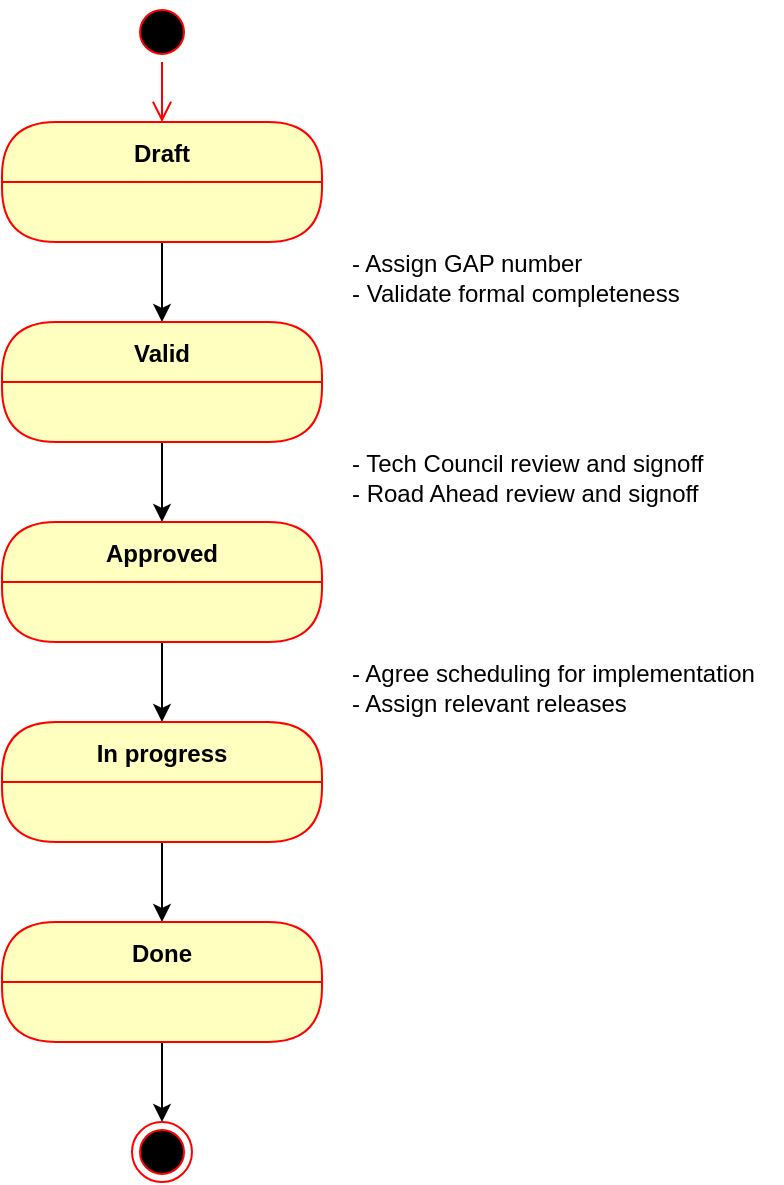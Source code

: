 <mxfile version="15.2.9" type="device"><diagram id="C5RBs43oDa-KdzZeNtuy" name="Page-1"><mxGraphModel dx="1209" dy="642" grid="1" gridSize="10" guides="1" tooltips="1" connect="1" arrows="1" fold="1" page="1" pageScale="1" pageWidth="827" pageHeight="1169" math="0" shadow="0"><root><mxCell id="WIyWlLk6GJQsqaUBKTNV-0"/><mxCell id="WIyWlLk6GJQsqaUBKTNV-1" parent="WIyWlLk6GJQsqaUBKTNV-0"/><mxCell id="xg2jr9LIvQPyfyfNpMEh-11" style="edgeStyle=orthogonalEdgeStyle;rounded=0;orthogonalLoop=1;jettySize=auto;html=1;exitX=0.5;exitY=1;exitDx=0;exitDy=0;entryX=0.5;entryY=0;entryDx=0;entryDy=0;" edge="1" parent="WIyWlLk6GJQsqaUBKTNV-1" source="xg2jr9LIvQPyfyfNpMEh-0" target="xg2jr9LIvQPyfyfNpMEh-7"><mxGeometry relative="1" as="geometry"/></mxCell><mxCell id="xg2jr9LIvQPyfyfNpMEh-0" value="Draft" style="swimlane;fontStyle=1;align=center;verticalAlign=middle;childLayout=stackLayout;horizontal=1;startSize=30;horizontalStack=0;resizeParent=0;resizeLast=1;container=0;fontColor=#000000;collapsible=0;rounded=1;arcSize=30;strokeColor=#ff0000;fillColor=#ffffc0;swimlaneFillColor=#ffffc0;dropTarget=0;" vertex="1" parent="WIyWlLk6GJQsqaUBKTNV-1"><mxGeometry x="330" y="250" width="160" height="60" as="geometry"/></mxCell><mxCell id="xg2jr9LIvQPyfyfNpMEh-3" value="" style="ellipse;html=1;shape=startState;fillColor=#000000;strokeColor=#ff0000;" vertex="1" parent="WIyWlLk6GJQsqaUBKTNV-1"><mxGeometry x="395" y="190" width="30" height="30" as="geometry"/></mxCell><mxCell id="xg2jr9LIvQPyfyfNpMEh-4" value="" style="edgeStyle=orthogonalEdgeStyle;html=1;verticalAlign=bottom;endArrow=open;endSize=8;strokeColor=#ff0000;entryX=0.5;entryY=0;entryDx=0;entryDy=0;" edge="1" source="xg2jr9LIvQPyfyfNpMEh-3" parent="WIyWlLk6GJQsqaUBKTNV-1" target="xg2jr9LIvQPyfyfNpMEh-0"><mxGeometry relative="1" as="geometry"><mxPoint x="415" y="380" as="targetPoint"/></mxGeometry></mxCell><mxCell id="xg2jr9LIvQPyfyfNpMEh-10" value="" style="edgeStyle=orthogonalEdgeStyle;rounded=0;orthogonalLoop=1;jettySize=auto;html=1;" edge="1" parent="WIyWlLk6GJQsqaUBKTNV-1" source="xg2jr9LIvQPyfyfNpMEh-7" target="xg2jr9LIvQPyfyfNpMEh-9"><mxGeometry relative="1" as="geometry"/></mxCell><mxCell id="xg2jr9LIvQPyfyfNpMEh-7" value="Valid" style="swimlane;fontStyle=1;align=center;verticalAlign=middle;childLayout=stackLayout;horizontal=1;startSize=30;horizontalStack=0;resizeParent=0;resizeLast=1;container=0;fontColor=#000000;collapsible=0;rounded=1;arcSize=30;strokeColor=#ff0000;fillColor=#ffffc0;swimlaneFillColor=#ffffc0;dropTarget=0;" vertex="1" parent="WIyWlLk6GJQsqaUBKTNV-1"><mxGeometry x="330" y="350" width="160" height="60" as="geometry"/></mxCell><mxCell id="xg2jr9LIvQPyfyfNpMEh-14" value="" style="edgeStyle=orthogonalEdgeStyle;rounded=0;orthogonalLoop=1;jettySize=auto;html=1;" edge="1" parent="WIyWlLk6GJQsqaUBKTNV-1" source="xg2jr9LIvQPyfyfNpMEh-9" target="xg2jr9LIvQPyfyfNpMEh-13"><mxGeometry relative="1" as="geometry"/></mxCell><mxCell id="xg2jr9LIvQPyfyfNpMEh-9" value="Approved" style="swimlane;fontStyle=1;align=center;verticalAlign=middle;childLayout=stackLayout;horizontal=1;startSize=30;horizontalStack=0;resizeParent=0;resizeLast=1;container=0;fontColor=#000000;collapsible=0;rounded=1;arcSize=30;strokeColor=#ff0000;fillColor=#ffffc0;swimlaneFillColor=#ffffc0;dropTarget=0;" vertex="1" parent="WIyWlLk6GJQsqaUBKTNV-1"><mxGeometry x="330" y="450" width="160" height="60" as="geometry"/></mxCell><mxCell id="xg2jr9LIvQPyfyfNpMEh-16" value="" style="edgeStyle=orthogonalEdgeStyle;rounded=0;orthogonalLoop=1;jettySize=auto;html=1;" edge="1" parent="WIyWlLk6GJQsqaUBKTNV-1" source="xg2jr9LIvQPyfyfNpMEh-13" target="xg2jr9LIvQPyfyfNpMEh-15"><mxGeometry relative="1" as="geometry"/></mxCell><mxCell id="xg2jr9LIvQPyfyfNpMEh-13" value="In progress" style="swimlane;fontStyle=1;align=center;verticalAlign=middle;childLayout=stackLayout;horizontal=1;startSize=30;horizontalStack=0;resizeParent=0;resizeLast=1;container=0;fontColor=#000000;collapsible=0;rounded=1;arcSize=30;strokeColor=#ff0000;fillColor=#ffffc0;swimlaneFillColor=#ffffc0;dropTarget=0;" vertex="1" parent="WIyWlLk6GJQsqaUBKTNV-1"><mxGeometry x="330" y="550" width="160" height="60" as="geometry"/></mxCell><mxCell id="xg2jr9LIvQPyfyfNpMEh-18" style="edgeStyle=orthogonalEdgeStyle;rounded=0;orthogonalLoop=1;jettySize=auto;html=1;entryX=0.5;entryY=0;entryDx=0;entryDy=0;" edge="1" parent="WIyWlLk6GJQsqaUBKTNV-1" source="xg2jr9LIvQPyfyfNpMEh-15" target="xg2jr9LIvQPyfyfNpMEh-17"><mxGeometry relative="1" as="geometry"/></mxCell><mxCell id="xg2jr9LIvQPyfyfNpMEh-15" value="Done" style="swimlane;fontStyle=1;align=center;verticalAlign=middle;childLayout=stackLayout;horizontal=1;startSize=30;horizontalStack=0;resizeParent=0;resizeLast=1;container=0;fontColor=#000000;collapsible=0;rounded=1;arcSize=30;strokeColor=#ff0000;fillColor=#ffffc0;swimlaneFillColor=#ffffc0;dropTarget=0;" vertex="1" parent="WIyWlLk6GJQsqaUBKTNV-1"><mxGeometry x="330" y="650" width="160" height="60" as="geometry"/></mxCell><mxCell id="xg2jr9LIvQPyfyfNpMEh-17" value="" style="ellipse;html=1;shape=endState;fillColor=#000000;strokeColor=#ff0000;" vertex="1" parent="WIyWlLk6GJQsqaUBKTNV-1"><mxGeometry x="395" y="750" width="30" height="30" as="geometry"/></mxCell><mxCell id="xg2jr9LIvQPyfyfNpMEh-19" value="&lt;br&gt;- Assign GAP number&lt;br&gt;- Validate formal completeness" style="text;html=1;strokeColor=none;fillColor=none;spacing=5;spacingTop=-20;whiteSpace=wrap;overflow=hidden;rounded=0;" vertex="1" parent="WIyWlLk6GJQsqaUBKTNV-1"><mxGeometry x="500" y="310" width="190" height="70" as="geometry"/></mxCell><mxCell id="xg2jr9LIvQPyfyfNpMEh-20" value="&lt;br&gt;- Tech Council review and signoff&lt;br&gt;- Road Ahead review and signoff" style="text;html=1;strokeColor=none;fillColor=none;spacing=5;spacingTop=-20;whiteSpace=wrap;overflow=hidden;rounded=0;" vertex="1" parent="WIyWlLk6GJQsqaUBKTNV-1"><mxGeometry x="500" y="410" width="190" height="70" as="geometry"/></mxCell><mxCell id="xg2jr9LIvQPyfyfNpMEh-21" value="&lt;br&gt;- Agree scheduling for implementation&lt;br&gt;- Assign relevant releases" style="text;html=1;strokeColor=none;fillColor=none;spacing=5;spacingTop=-20;whiteSpace=wrap;overflow=hidden;rounded=0;" vertex="1" parent="WIyWlLk6GJQsqaUBKTNV-1"><mxGeometry x="500" y="515" width="220" height="70" as="geometry"/></mxCell></root></mxGraphModel></diagram></mxfile>